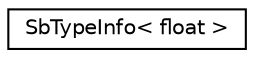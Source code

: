 digraph "Graphical Class Hierarchy"
{
 // LATEX_PDF_SIZE
  edge [fontname="Helvetica",fontsize="10",labelfontname="Helvetica",labelfontsize="10"];
  node [fontname="Helvetica",fontsize="10",shape=record];
  rankdir="LR";
  Node0 [label="SbTypeInfo\< float \>",height=0.2,width=0.4,color="black", fillcolor="white", style="filled",URL="$structSbTypeInfo_3_01float_01_4.html",tooltip=" "];
}
